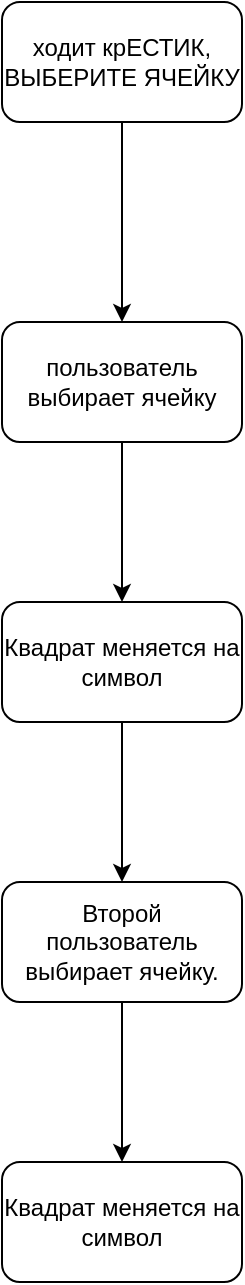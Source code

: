 <mxfile version="12.2.4"><diagram id="mru4T2SY6hh_mbKXWJwt"><mxGraphModel dx="870" dy="1825" grid="1" gridSize="10" guides="1" tooltips="1" connect="1" arrows="1" fold="1" page="1" pageScale="1" pageWidth="827" pageHeight="1169" math="0" shadow="0"><root><mxCell id="0"/><mxCell id="1" parent="0"/><mxCell id="4" value="" style="edgeStyle=orthogonalEdgeStyle;rounded=0;orthogonalLoop=1;jettySize=auto;html=1;" edge="1" parent="1" source="2" target="3"><mxGeometry relative="1" as="geometry"/></mxCell><mxCell id="2" value="ходит крЕСТИК, ВЫБЕРИТЕ ЯЧЕЙКУ&lt;br&gt;" style="rounded=1;whiteSpace=wrap;html=1;" vertex="1" parent="1"><mxGeometry x="310" y="-90" width="120" height="60" as="geometry"/></mxCell><mxCell id="6" value="" style="edgeStyle=orthogonalEdgeStyle;rounded=0;orthogonalLoop=1;jettySize=auto;html=1;" edge="1" parent="1" source="3" target="5"><mxGeometry relative="1" as="geometry"/></mxCell><mxCell id="3" value="пользователь выбирает ячейку&lt;br&gt;" style="rounded=1;whiteSpace=wrap;html=1;" vertex="1" parent="1"><mxGeometry x="310" y="70" width="120" height="60" as="geometry"/></mxCell><mxCell id="8" value="" style="edgeStyle=orthogonalEdgeStyle;rounded=0;orthogonalLoop=1;jettySize=auto;html=1;" edge="1" parent="1" source="5" target="7"><mxGeometry relative="1" as="geometry"/></mxCell><mxCell id="5" value="Квадрат меняется на символ" style="rounded=1;whiteSpace=wrap;html=1;" vertex="1" parent="1"><mxGeometry x="310" y="210" width="120" height="60" as="geometry"/></mxCell><mxCell id="10" value="" style="edgeStyle=orthogonalEdgeStyle;rounded=0;orthogonalLoop=1;jettySize=auto;html=1;" edge="1" parent="1" source="7" target="9"><mxGeometry relative="1" as="geometry"/></mxCell><mxCell id="7" value="Второй пользователь выбирает ячейку." style="rounded=1;whiteSpace=wrap;html=1;" vertex="1" parent="1"><mxGeometry x="310" y="350" width="120" height="60" as="geometry"/></mxCell><mxCell id="9" value="Квадрат меняется на символ" style="rounded=1;whiteSpace=wrap;html=1;" vertex="1" parent="1"><mxGeometry x="310" y="490" width="120" height="60" as="geometry"/></mxCell></root></mxGraphModel></diagram></mxfile>